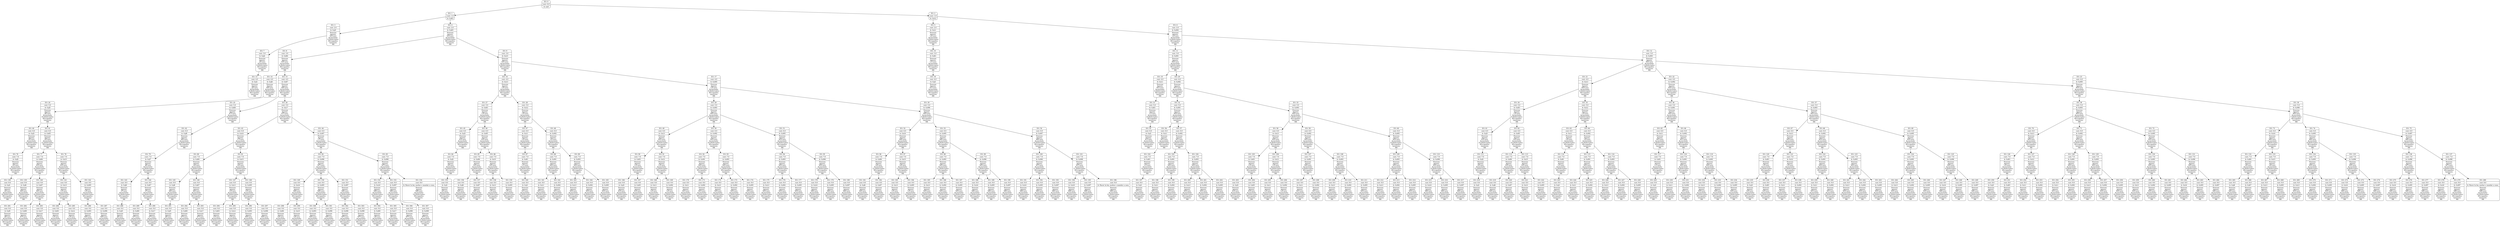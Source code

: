 digraph g {
node [shape = Mrecord];
nodo0[label="{EO: 0|cost: 0.0|A: null}"]
nodo1[label="{EO: 1|cost: 1.0|A: GoK3}"]
nodo3[label="{EO: 3|cost: 2.0|A: GoJ3|
Posicion\nAgente:\nK3
Costo\nAcumulado:\n4.0
Infectados:\n0
Escapados:\n1
	posicion:\nM8
}"]
nodo7[label="{EO: 7|cost: 3.0|A: GoJ2|
Posicion\nAgente:\nJ3
Costo\nAcumulado:\n6.0
Infectados:\n0
Escapados:\n1
	posicion:\nM8
}"]
nodo13[label="{EO: 13|cost: 4.0|A: GoJ1|
Posicion\nAgente:\nJ2
Costo\nAcumulado:\n8.0
Infectados:\n0
Escapados:\n1
	posicion:\nM8
}"]

nodo7 -> nodo13;

nodo3 -> nodo7;

nodo1 -> nodo3;
nodo4[label="{EO: 4|cost: 2.0|A: GoK5|
Posicion\nAgente:\nK3
Costo\nAcumulado:\n4.0
Infectados:\n0
Escapados:\n1
	posicion:\nM8
}"]
nodo8[label="{EO: 8|cost: 3.0|A: GoK6|
Posicion\nAgente:\nK5
Costo\nAcumulado:\n6.0
Infectados:\n0
Escapados:\n1
	posicion:\nM8
}"]
nodo14[label="{EO: 14|cost: 4.0|A: GoJ6|
Posicion\nAgente:\nK6
Costo\nAcumulado:\n8.0
Infectados:\n0
Escapados:\n1
	posicion:\nM8
}"]
nodo24[label="{EO: 24|cost: 5.0|A: GoJ5|
Posicion\nAgente:\nJ6
Costo\nAcumulado:\n10.0
Infectados:\n0
Escapados:\n1
	posicion:\nM8
}"]
nodo40[label="{EO: 40|cost: 6.0|A: GoJ3|
Posicion\nAgente:\nJ5
Costo\nAcumulado:\n12.0
Infectados:\n0
Escapados:\n1
	posicion:\nM8
}"]
nodo76[label="{EO: 76|cost: 7.0|A: GoJ2|
Posicion\nAgente:\nJ3
Costo\nAcumulado:\n14.0
Infectados:\n0
Escapados:\n1
	posicion:\nM8
}"]
nodo138[label="{EO: 138|cost: 8.0|A: GoJ1|
Posicion\nAgente:\nJ2
Costo\nAcumulado:\n16.0
Infectados:\n0
Escapados:\n1
	posicion:\nM8
}"]

nodo76 -> nodo138;

nodo40 -> nodo76;

nodo24 -> nodo40;
nodo41[label="{EO: 41|cost: 6.0|A: GoK5|
Posicion\nAgente:\nJ5
Costo\nAcumulado:\n12.0
Infectados:\n0
Escapados:\n1
	posicion:\nM8
}"]
nodo77[label="{EO: 77|cost: 7.0|A: GoK6|
Posicion\nAgente:\nK5
Costo\nAcumulado:\n14.0
Infectados:\n0
Escapados:\n1
	posicion:\nM8
}"]
nodo139[label="{EO: 139|cost: 8.0|A: GoJ6|
Posicion\nAgente:\nK6
Costo\nAcumulado:\n16.0
Infectados:\n0
Escapados:\n1
	posicion:\nM8
}"]
nodo281[label="{EO: 281|cost: 9.0|A: GoJ5|
Posicion\nAgente:\nJ6
Costo\nAcumulado:\n18.0
Infectados:\n0
Escapados:\n1
	posicion:\nM8
}"]

nodo139 -> nodo281;

nodo77 -> nodo139;
nodo140[label="{EO: 140|cost: 8.0|A: GoK7|
Posicion\nAgente:\nK6
Costo\nAcumulado:\n16.0
Infectados:\n0
Escapados:\n1
	posicion:\nM8
}"]
nodo282[label="{EO: 282|cost: 9.0|A: GoK8|
Posicion\nAgente:\nK7
Costo\nAcumulado:\n18.0
Infectados:\n0
Escapados:\n1
	posicion:\nM8
}"]

nodo140 -> nodo282;
nodo283[label="{EO: 283|cost: 9.0|A: GoL7|
Posicion\nAgente:\nK7
Costo\nAcumulado:\n18.0
Infectados:\n0
Escapados:\n1
	posicion:\nM8
}"]

nodo140 -> nodo283;

nodo77 -> nodo140;

nodo41 -> nodo77;
nodo78[label="{EO: 78|cost: 7.0|A: GoL5|
Posicion\nAgente:\nK5
Costo\nAcumulado:\n14.0
Infectados:\n0
Escapados:\n1
	posicion:\nM8
}"]
nodo141[label="{EO: 141|cost: 8.0|A: GoL3|
Posicion\nAgente:\nL5
Costo\nAcumulado:\n16.0
Infectados:\n0
Escapados:\n1
	posicion:\nM8
}"]
nodo284[label="{EO: 284|cost: 9.0|A: GoK3|
Posicion\nAgente:\nL3
Costo\nAcumulado:\n18.0
Infectados:\n0
Escapados:\n1
	posicion:\nM8
}"]

nodo141 -> nodo284;
nodo285[label="{EO: 285|cost: 9.0|A: GoL2|
Posicion\nAgente:\nL3
Costo\nAcumulado:\n18.0
Infectados:\n0
Escapados:\n1
	posicion:\nM8
}"]

nodo141 -> nodo285;

nodo78 -> nodo141;
nodo142[label="{EO: 142|cost: 8.0|A: GoM5|
Posicion\nAgente:\nL5
Costo\nAcumulado:\n16.0
Infectados:\n0
Escapados:\n1
	posicion:\nM8
}"]
nodo286[label="{EO: 286|cost: 9.0|A: GoM3|
Posicion\nAgente:\nM5
Costo\nAcumulado:\n17.0
Infectados:\n0
Escapados:\n1
	posicion:\nM8
}"]

nodo142 -> nodo286;
nodo287[label="{EO: 287|cost: 9.0|A: GoM6|
Posicion\nAgente:\nM5
Costo\nAcumulado:\n17.0
Infectados:\n0
Escapados:\n1
	posicion:\nM8
}"]

nodo142 -> nodo287;

nodo78 -> nodo142;

nodo41 -> nodo78;

nodo24 -> nodo41;

nodo14 -> nodo24;

nodo8 -> nodo14;
nodo15[label="{EO: 15|cost: 4.0|A: GoK7|
Posicion\nAgente:\nK6
Costo\nAcumulado:\n8.0
Infectados:\n0
Escapados:\n1
	posicion:\nM8
}"]
nodo25[label="{EO: 25|cost: 5.0|A: GoK8|
Posicion\nAgente:\nK7
Costo\nAcumulado:\n10.0
Infectados:\n0
Escapados:\n1
	posicion:\nM8
}"]
nodo42[label="{EO: 42|cost: 6.0|A: GoJ8|
Posicion\nAgente:\nK8
Costo\nAcumulado:\n12.0
Infectados:\n0
Escapados:\n1
	posicion:\nM8
}"]
nodo79[label="{EO: 79|cost: 7.0|A: GoJ7|
Posicion\nAgente:\nJ8
Costo\nAcumulado:\n14.0
Infectados:\n0
Escapados:\n1
	posicion:\nM8
}"]
nodo143[label="{EO: 143|cost: 8.0|A: GoJ6|
Posicion\nAgente:\nJ7
Costo\nAcumulado:\n16.0
Infectados:\n0
Escapados:\n1
	posicion:\nM8
}"]
nodo288[label="{EO: 288|cost: 9.0|A: GoJ5|
Posicion\nAgente:\nJ6
Costo\nAcumulado:\n18.0
Infectados:\n0
Escapados:\n1
	posicion:\nM8
}"]

nodo143 -> nodo288;

nodo79 -> nodo143;
nodo144[label="{EO: 144|cost: 8.0|A: GoK7|
Posicion\nAgente:\nJ7
Costo\nAcumulado:\n16.0
Infectados:\n0
Escapados:\n1
	posicion:\nM8
}"]
nodo289[label="{EO: 289|cost: 9.0|A: GoK8|
Posicion\nAgente:\nK7
Costo\nAcumulado:\n18.0
Infectados:\n0
Escapados:\n1
	posicion:\nM8
}"]

nodo144 -> nodo289;
nodo290[label="{EO: 290|cost: 9.0|A: GoL7|
Posicion\nAgente:\nK7
Costo\nAcumulado:\n18.0
Infectados:\n0
Escapados:\n1
	posicion:\nM8
}"]

nodo144 -> nodo290;

nodo79 -> nodo144;

nodo42 -> nodo79;

nodo25 -> nodo42;

nodo15 -> nodo25;
nodo26[label="{EO: 26|cost: 5.0|A: GoL7|
Posicion\nAgente:\nK7
Costo\nAcumulado:\n10.0
Infectados:\n0
Escapados:\n1
	posicion:\nM8
}"]
nodo43[label="{EO: 43|cost: 6.0|A: GoL6|
Posicion\nAgente:\nL7
Costo\nAcumulado:\n12.0
Infectados:\n0
Escapados:\n1
	posicion:\nM8
}"]
nodo80[label="{EO: 80|cost: 7.0|A: GoK6|
Posicion\nAgente:\nL6
Costo\nAcumulado:\n14.0
Infectados:\n0
Escapados:\n1
	posicion:\nM8
}"]
nodo145[label="{EO: 145|cost: 8.0|A: GoJ6|
Posicion\nAgente:\nK6
Costo\nAcumulado:\n16.0
Infectados:\n0
Escapados:\n1
	posicion:\nM8
}"]
nodo291[label="{EO: 291|cost: 9.0|A: GoJ5|
Posicion\nAgente:\nJ6
Costo\nAcumulado:\n18.0
Infectados:\n0
Escapados:\n1
	posicion:\nM8
}"]

nodo145 -> nodo291;

nodo80 -> nodo145;
nodo146[label="{EO: 146|cost: 8.0|A: GoK7|
Posicion\nAgente:\nK6
Costo\nAcumulado:\n16.0
Infectados:\n0
Escapados:\n1
	posicion:\nM8
}"]
nodo292[label="{EO: 292|cost: 9.0|A: GoK8|
Posicion\nAgente:\nK7
Costo\nAcumulado:\n18.0
Infectados:\n0
Escapados:\n1
	posicion:\nM8
}"]

nodo146 -> nodo292;
nodo293[label="{EO: 293|cost: 9.0|A: GoL7|
Posicion\nAgente:\nK7
Costo\nAcumulado:\n18.0
Infectados:\n0
Escapados:\n1
	posicion:\nM8
}"]

nodo146 -> nodo293;

nodo80 -> nodo146;

nodo43 -> nodo80;
nodo81[label="{EO: 81|cost: 7.0|A: GoL5|
Posicion\nAgente:\nL6
Costo\nAcumulado:\n14.0
Infectados:\n0
Escapados:\n1
	posicion:\nM8
}"]
nodo147[label="{EO: 147|cost: 8.0|A: GoL3|
Posicion\nAgente:\nL5
Costo\nAcumulado:\n16.0
Infectados:\n0
Escapados:\n1
	posicion:\nM8
}"]
nodo294[label="{EO: 294|cost: 9.0|A: GoK3|
Posicion\nAgente:\nL3
Costo\nAcumulado:\n18.0
Infectados:\n0
Escapados:\n1
	posicion:\nM8
}"]

nodo147 -> nodo294;
nodo295[label="{EO: 295|cost: 9.0|A: GoL2|
Posicion\nAgente:\nL3
Costo\nAcumulado:\n18.0
Infectados:\n0
Escapados:\n1
	posicion:\nM8
}"]

nodo147 -> nodo295;

nodo81 -> nodo147;
nodo148[label="{EO: 148|cost: 8.0|A: GoM5|
Posicion\nAgente:\nL5
Costo\nAcumulado:\n16.0
Infectados:\n0
Escapados:\n1
	posicion:\nM8
}"]
nodo296[label="{EO: 296|cost: 9.0|A: GoM3|
Posicion\nAgente:\nM5
Costo\nAcumulado:\n17.0
Infectados:\n0
Escapados:\n1
	posicion:\nM8
}"]

nodo148 -> nodo296;
nodo297[label="{EO: 297|cost: 9.0|A: GoM6|
Posicion\nAgente:\nM5
Costo\nAcumulado:\n17.0
Infectados:\n0
Escapados:\n1
	posicion:\nM8
}"]

nodo148 -> nodo297;

nodo81 -> nodo148;

nodo43 -> nodo81;

nodo26 -> nodo43;
nodo44[label="{EO: 44|cost: 6.0|A: GoM7|
Posicion\nAgente:\nL7
Costo\nAcumulado:\n12.0
Infectados:\n0
Escapados:\n1
	posicion:\nM8
}"]
nodo82[label="{EO: 82|cost: 7.0|A: GoM6|
Posicion\nAgente:\nM7
Costo\nAcumulado:\n13.0
Infectados:\n0
Escapados:\n1
	posicion:\nM8
}"]
nodo149[label="{EO: 149|cost: 8.0|A: GoL6|
Posicion\nAgente:\nM6
Costo\nAcumulado:\n14.0
Infectados:\n0
Escapados:\n1
	posicion:\nM8
}"]
nodo298[label="{EO: 298|cost: 9.0|A: GoK6|
Posicion\nAgente:\nL6
Costo\nAcumulado:\n16.0
Infectados:\n0
Escapados:\n1
	posicion:\nM8
}"]

nodo149 -> nodo298;
nodo299[label="{EO: 299|cost: 9.0|A: GoL5|
Posicion\nAgente:\nL6
Costo\nAcumulado:\n16.0
Infectados:\n0
Escapados:\n1
	posicion:\nM8
}"]

nodo149 -> nodo299;

nodo82 -> nodo149;
nodo150[label="{EO: 150|cost: 8.0|A: GoM5|
Posicion\nAgente:\nM6
Costo\nAcumulado:\n14.0
Infectados:\n0
Escapados:\n1
	posicion:\nM8
}"]
nodo300[label="{EO: 300|cost: 9.0|A: GoM3|
Posicion\nAgente:\nM5
Costo\nAcumulado:\n15.0
Infectados:\n0
Escapados:\n1
	posicion:\nM8
}"]

nodo150 -> nodo300;
nodo301[label="{EO: 301|cost: 9.0|A: GoM6|
Posicion\nAgente:\nM5
Costo\nAcumulado:\n15.0
Infectados:\n0
Escapados:\n1
	posicion:\nM8
}"]

nodo150 -> nodo301;

nodo82 -> nodo150;
nodo151[label="{EO: 151|cost: 8.0|A: GoM7|
Posicion\nAgente:\nM6
Costo\nAcumulado:\n14.0
Infectados:\n0
Escapados:\n1
	posicion:\nM8
}"]
nodo302[label="{EO: 302|cost: 9.0|A: GoM6|
Posicion\nAgente:\nM7
Costo\nAcumulado:\n15.0
Infectados:\n0
Escapados:\n1
	posicion:\nM8
}"]

nodo151 -> nodo302;
nodo303[label="{EO: 303|cost: 9.0|A: GoM8|
Posicion\nAgente:\nM7
Costo\nAcumulado:\n15.0
Infectados:\n0
Escapados:\n1
	posicion:\nM8
}"]

nodo151 -> nodo303;

nodo82 -> nodo151;

nodo44 -> nodo82;
nodo83[label="{EO: 83|cost: 7.0|A: GoM8|
Posicion\nAgente:\nM7
Costo\nAcumulado:\n13.0
Infectados:\n0
Escapados:\n1
	posicion:\nM8
}"]
nodo152[label="{EO: 152|cost: 8.0|A: GoL8|
Posicion\nAgente:\nM8
Costo\nAcumulado:\n14.0
Infectados:\n0
Escapados:\n1
	posicion:\nM8
}"]
nodo304[label="{EO: 304|cost: 9.0|A: GoK8|
Posicion\nAgente:\nL8
Costo\nAcumulado:\n16.0
Infectados:\n0
Escapados:\n1
	posicion:\nM8
}"]

nodo152 -> nodo304;
nodo305[label="{EO: 305|cost: 9.0|A: GoL7|
Posicion\nAgente:\nL8
Costo\nAcumulado:\n16.0
Infectados:\n0
Escapados:\n1
	posicion:\nM8
}"]

nodo152 -> nodo305;

nodo83 -> nodo152;
nodo153[label="{EO: 153|cost: 8.0|A: GoM7|
Posicion\nAgente:\nM8
Costo\nAcumulado:\n14.0
Infectados:\n0
Escapados:\n1
	posicion:\nM8
}"]
nodo306[label="{EO: 306|cost: 9.0|A: GoM6|
Posicion\nAgente:\nM7
Costo\nAcumulado:\n15.0
Infectados:\n0
Escapados:\n1
	posicion:\nM8
}"]

nodo153 -> nodo306;
nodo307[label="{EO: 307|cost: 9.0|A: GoM8|
Posicion\nAgente:\nM7
Costo\nAcumulado:\n15.0
Infectados:\n0
Escapados:\n1
	posicion:\nM8
}"]

nodo153 -> nodo307;

nodo83 -> nodo153;
nodo154[label="{EO: 154|cost: 8.0|A: Hacer la ley, multar y mandar a casa.|
Posicion\nAgente:\nM8
Costo\nAcumulado:\n14.0
Infectados:\n0
Escapados:\n1
	posicion:\nM8
}"]

nodo83 -> nodo154;

nodo44 -> nodo83;

nodo26 -> nodo44;

nodo15 -> nodo26;

nodo8 -> nodo15;

nodo4 -> nodo8;
nodo9[label="{EO: 9|cost: 3.0|A: GoL5|
Posicion\nAgente:\nK5
Costo\nAcumulado:\n6.0
Infectados:\n0
Escapados:\n1
	posicion:\nM8
}"]
nodo16[label="{EO: 16|cost: 4.0|A: GoL3|
Posicion\nAgente:\nL5
Costo\nAcumulado:\n8.0
Infectados:\n0
Escapados:\n1
	posicion:\nM8
}"]
nodo27[label="{EO: 27|cost: 5.0|A: GoK3|
Posicion\nAgente:\nL3
Costo\nAcumulado:\n10.0
Infectados:\n0
Escapados:\n1
	posicion:\nM8
}"]
nodo45[label="{EO: 45|cost: 6.0|A: GoJ3|
Posicion\nAgente:\nK3
Costo\nAcumulado:\n12.0
Infectados:\n0
Escapados:\n1
	posicion:\nM8
}"]
nodo84[label="{EO: 84|cost: 7.0|A: GoJ2|
Posicion\nAgente:\nJ3
Costo\nAcumulado:\n14.0
Infectados:\n0
Escapados:\n1
	posicion:\nM8
}"]
nodo155[label="{EO: 155|cost: 8.0|A: GoJ1|
Posicion\nAgente:\nJ2
Costo\nAcumulado:\n16.0
Infectados:\n0
Escapados:\n1
	posicion:\nM8
}"]

nodo84 -> nodo155;

nodo45 -> nodo84;

nodo27 -> nodo45;
nodo46[label="{EO: 46|cost: 6.0|A: GoK5|
Posicion\nAgente:\nK3
Costo\nAcumulado:\n12.0
Infectados:\n0
Escapados:\n1
	posicion:\nM8
}"]
nodo85[label="{EO: 85|cost: 7.0|A: GoK6|
Posicion\nAgente:\nK5
Costo\nAcumulado:\n14.0
Infectados:\n0
Escapados:\n1
	posicion:\nM8
}"]
nodo156[label="{EO: 156|cost: 8.0|A: GoJ6|
Posicion\nAgente:\nK6
Costo\nAcumulado:\n16.0
Infectados:\n0
Escapados:\n1
	posicion:\nM8
}"]

nodo85 -> nodo156;
nodo157[label="{EO: 157|cost: 8.0|A: GoK7|
Posicion\nAgente:\nK6
Costo\nAcumulado:\n16.0
Infectados:\n0
Escapados:\n1
	posicion:\nM8
}"]

nodo85 -> nodo157;

nodo46 -> nodo85;
nodo86[label="{EO: 86|cost: 7.0|A: GoL5|
Posicion\nAgente:\nK5
Costo\nAcumulado:\n14.0
Infectados:\n0
Escapados:\n1
	posicion:\nM8
}"]
nodo158[label="{EO: 158|cost: 8.0|A: GoL3|
Posicion\nAgente:\nL5
Costo\nAcumulado:\n16.0
Infectados:\n0
Escapados:\n1
	posicion:\nM8
}"]

nodo86 -> nodo158;
nodo159[label="{EO: 159|cost: 8.0|A: GoM5|
Posicion\nAgente:\nL5
Costo\nAcumulado:\n16.0
Infectados:\n0
Escapados:\n1
	posicion:\nM8
}"]

nodo86 -> nodo159;

nodo46 -> nodo86;

nodo27 -> nodo46;

nodo16 -> nodo27;
nodo28[label="{EO: 28|cost: 5.0|A: GoL2|
Posicion\nAgente:\nL3
Costo\nAcumulado:\n10.0
Infectados:\n0
Escapados:\n1
	posicion:\nM8
}"]
nodo47[label="{EO: 47|cost: 6.0|A: GoL1|
Posicion\nAgente:\nL2
Costo\nAcumulado:\n12.0
Infectados:\n0
Escapados:\n1
	posicion:\nM8
}"]
nodo87[label="{EO: 87|cost: 7.0|A: GoK1|
Posicion\nAgente:\nL1
Costo\nAcumulado:\n14.0
Infectados:\n0
Escapados:\n1
	posicion:\nM8
}"]
nodo160[label="{EO: 160|cost: 8.0|A: GoJ1|
Posicion\nAgente:\nK1
Costo\nAcumulado:\n16.0
Infectados:\n0
Escapados:\n1
	posicion:\nM8
}"]

nodo87 -> nodo160;

nodo47 -> nodo87;

nodo28 -> nodo47;
nodo48[label="{EO: 48|cost: 6.0|A: GoM2|
Posicion\nAgente:\nL2
Costo\nAcumulado:\n12.0
Infectados:\n0
Escapados:\n1
	posicion:\nM8
}"]
nodo88[label="{EO: 88|cost: 7.0|A: GoM1|
Posicion\nAgente:\nM2
Costo\nAcumulado:\n13.0
Infectados:\n0
Escapados:\n1
	posicion:\nM8
}"]
nodo161[label="{EO: 161|cost: 8.0|A: GoL1|
Posicion\nAgente:\nM1
Costo\nAcumulado:\n14.0
Infectados:\n0
Escapados:\n1
	posicion:\nM8
}"]

nodo88 -> nodo161;
nodo162[label="{EO: 162|cost: 8.0|A: GoM2|
Posicion\nAgente:\nM1
Costo\nAcumulado:\n14.0
Infectados:\n0
Escapados:\n1
	posicion:\nM8
}"]

nodo88 -> nodo162;

nodo48 -> nodo88;
nodo89[label="{EO: 89|cost: 7.0|A: GoM3|
Posicion\nAgente:\nM2
Costo\nAcumulado:\n13.0
Infectados:\n0
Escapados:\n1
	posicion:\nM8
}"]
nodo163[label="{EO: 163|cost: 8.0|A: GoL3|
Posicion\nAgente:\nM3
Costo\nAcumulado:\n14.0
Infectados:\n0
Escapados:\n1
	posicion:\nM8
}"]

nodo89 -> nodo163;
nodo164[label="{EO: 164|cost: 8.0|A: GoM2|
Posicion\nAgente:\nM3
Costo\nAcumulado:\n14.0
Infectados:\n0
Escapados:\n1
	posicion:\nM8
}"]

nodo89 -> nodo164;
nodo165[label="{EO: 165|cost: 8.0|A: GoM5|
Posicion\nAgente:\nM3
Costo\nAcumulado:\n14.0
Infectados:\n0
Escapados:\n1
	posicion:\nM8
}"]

nodo89 -> nodo165;

nodo48 -> nodo89;

nodo28 -> nodo48;

nodo16 -> nodo28;

nodo9 -> nodo16;
nodo17[label="{EO: 17|cost: 4.0|A: GoM5|
Posicion\nAgente:\nL5
Costo\nAcumulado:\n8.0
Infectados:\n0
Escapados:\n1
	posicion:\nM8
}"]
nodo29[label="{EO: 29|cost: 5.0|A: GoM3|
Posicion\nAgente:\nM5
Costo\nAcumulado:\n9.0
Infectados:\n0
Escapados:\n1
	posicion:\nM8
}"]
nodo49[label="{EO: 49|cost: 6.0|A: GoL3|
Posicion\nAgente:\nM3
Costo\nAcumulado:\n10.0
Infectados:\n0
Escapados:\n1
	posicion:\nM8
}"]
nodo90[label="{EO: 90|cost: 7.0|A: GoK3|
Posicion\nAgente:\nL3
Costo\nAcumulado:\n12.0
Infectados:\n0
Escapados:\n1
	posicion:\nM8
}"]
nodo166[label="{EO: 166|cost: 8.0|A: GoJ3|
Posicion\nAgente:\nK3
Costo\nAcumulado:\n14.0
Infectados:\n0
Escapados:\n1
	posicion:\nM8
}"]

nodo90 -> nodo166;
nodo167[label="{EO: 167|cost: 8.0|A: GoK5|
Posicion\nAgente:\nK3
Costo\nAcumulado:\n14.0
Infectados:\n0
Escapados:\n1
	posicion:\nM8
}"]

nodo90 -> nodo167;

nodo49 -> nodo90;
nodo91[label="{EO: 91|cost: 7.0|A: GoL2|
Posicion\nAgente:\nL3
Costo\nAcumulado:\n12.0
Infectados:\n0
Escapados:\n1
	posicion:\nM8
}"]
nodo168[label="{EO: 168|cost: 8.0|A: GoL1|
Posicion\nAgente:\nL2
Costo\nAcumulado:\n14.0
Infectados:\n0
Escapados:\n1
	posicion:\nM8
}"]

nodo91 -> nodo168;
nodo169[label="{EO: 169|cost: 8.0|A: GoM2|
Posicion\nAgente:\nL2
Costo\nAcumulado:\n14.0
Infectados:\n0
Escapados:\n1
	posicion:\nM8
}"]

nodo91 -> nodo169;

nodo49 -> nodo91;

nodo29 -> nodo49;
nodo50[label="{EO: 50|cost: 6.0|A: GoM2|
Posicion\nAgente:\nM3
Costo\nAcumulado:\n10.0
Infectados:\n0
Escapados:\n1
	posicion:\nM8
}"]
nodo92[label="{EO: 92|cost: 7.0|A: GoM1|
Posicion\nAgente:\nM2
Costo\nAcumulado:\n11.0
Infectados:\n0
Escapados:\n1
	posicion:\nM8
}"]
nodo170[label="{EO: 170|cost: 8.0|A: GoL1|
Posicion\nAgente:\nM1
Costo\nAcumulado:\n12.0
Infectados:\n0
Escapados:\n1
	posicion:\nM8
}"]

nodo92 -> nodo170;
nodo171[label="{EO: 171|cost: 8.0|A: GoM2|
Posicion\nAgente:\nM1
Costo\nAcumulado:\n12.0
Infectados:\n0
Escapados:\n1
	posicion:\nM8
}"]

nodo92 -> nodo171;

nodo50 -> nodo92;
nodo93[label="{EO: 93|cost: 7.0|A: GoM3|
Posicion\nAgente:\nM2
Costo\nAcumulado:\n11.0
Infectados:\n0
Escapados:\n1
	posicion:\nM8
}"]
nodo172[label="{EO: 172|cost: 8.0|A: GoL3|
Posicion\nAgente:\nM3
Costo\nAcumulado:\n12.0
Infectados:\n0
Escapados:\n1
	posicion:\nM8
}"]

nodo93 -> nodo172;
nodo173[label="{EO: 173|cost: 8.0|A: GoM2|
Posicion\nAgente:\nM3
Costo\nAcumulado:\n12.0
Infectados:\n0
Escapados:\n1
	posicion:\nM8
}"]

nodo93 -> nodo173;
nodo174[label="{EO: 174|cost: 8.0|A: GoM5|
Posicion\nAgente:\nM3
Costo\nAcumulado:\n12.0
Infectados:\n0
Escapados:\n1
	posicion:\nM8
}"]

nodo93 -> nodo174;

nodo50 -> nodo93;

nodo29 -> nodo50;
nodo51[label="{EO: 51|cost: 6.0|A: GoM5|
Posicion\nAgente:\nM3
Costo\nAcumulado:\n10.0
Infectados:\n0
Escapados:\n1
	posicion:\nM8
}"]
nodo94[label="{EO: 94|cost: 7.0|A: GoM3|
Posicion\nAgente:\nM5
Costo\nAcumulado:\n11.0
Infectados:\n0
Escapados:\n1
	posicion:\nM8
}"]
nodo175[label="{EO: 175|cost: 8.0|A: GoL3|
Posicion\nAgente:\nM3
Costo\nAcumulado:\n12.0
Infectados:\n0
Escapados:\n1
	posicion:\nM8
}"]

nodo94 -> nodo175;
nodo176[label="{EO: 176|cost: 8.0|A: GoM2|
Posicion\nAgente:\nM3
Costo\nAcumulado:\n12.0
Infectados:\n0
Escapados:\n1
	posicion:\nM8
}"]

nodo94 -> nodo176;
nodo177[label="{EO: 177|cost: 8.0|A: GoM5|
Posicion\nAgente:\nM3
Costo\nAcumulado:\n12.0
Infectados:\n0
Escapados:\n1
	posicion:\nM8
}"]

nodo94 -> nodo177;

nodo51 -> nodo94;
nodo95[label="{EO: 95|cost: 7.0|A: GoM6|
Posicion\nAgente:\nM5
Costo\nAcumulado:\n11.0
Infectados:\n0
Escapados:\n1
	posicion:\nM8
}"]
nodo178[label="{EO: 178|cost: 8.0|A: GoL6|
Posicion\nAgente:\nM6
Costo\nAcumulado:\n12.0
Infectados:\n0
Escapados:\n1
	posicion:\nM8
}"]

nodo95 -> nodo178;
nodo179[label="{EO: 179|cost: 8.0|A: GoM5|
Posicion\nAgente:\nM6
Costo\nAcumulado:\n12.0
Infectados:\n0
Escapados:\n1
	posicion:\nM8
}"]

nodo95 -> nodo179;
nodo180[label="{EO: 180|cost: 8.0|A: GoM7|
Posicion\nAgente:\nM6
Costo\nAcumulado:\n12.0
Infectados:\n0
Escapados:\n1
	posicion:\nM8
}"]

nodo95 -> nodo180;

nodo51 -> nodo95;

nodo29 -> nodo51;

nodo17 -> nodo29;
nodo30[label="{EO: 30|cost: 5.0|A: GoM6|
Posicion\nAgente:\nM5
Costo\nAcumulado:\n9.0
Infectados:\n0
Escapados:\n1
	posicion:\nM8
}"]
nodo52[label="{EO: 52|cost: 6.0|A: GoL6|
Posicion\nAgente:\nM6
Costo\nAcumulado:\n10.0
Infectados:\n0
Escapados:\n1
	posicion:\nM8
}"]
nodo96[label="{EO: 96|cost: 7.0|A: GoK6|
Posicion\nAgente:\nL6
Costo\nAcumulado:\n12.0
Infectados:\n0
Escapados:\n1
	posicion:\nM8
}"]
nodo181[label="{EO: 181|cost: 8.0|A: GoJ6|
Posicion\nAgente:\nK6
Costo\nAcumulado:\n14.0
Infectados:\n0
Escapados:\n1
	posicion:\nM8
}"]

nodo96 -> nodo181;
nodo182[label="{EO: 182|cost: 8.0|A: GoK7|
Posicion\nAgente:\nK6
Costo\nAcumulado:\n14.0
Infectados:\n0
Escapados:\n1
	posicion:\nM8
}"]

nodo96 -> nodo182;

nodo52 -> nodo96;
nodo97[label="{EO: 97|cost: 7.0|A: GoL5|
Posicion\nAgente:\nL6
Costo\nAcumulado:\n12.0
Infectados:\n0
Escapados:\n1
	posicion:\nM8
}"]
nodo183[label="{EO: 183|cost: 8.0|A: GoL3|
Posicion\nAgente:\nL5
Costo\nAcumulado:\n14.0
Infectados:\n0
Escapados:\n1
	posicion:\nM8
}"]

nodo97 -> nodo183;
nodo184[label="{EO: 184|cost: 8.0|A: GoM5|
Posicion\nAgente:\nL5
Costo\nAcumulado:\n14.0
Infectados:\n0
Escapados:\n1
	posicion:\nM8
}"]

nodo97 -> nodo184;

nodo52 -> nodo97;

nodo30 -> nodo52;
nodo53[label="{EO: 53|cost: 6.0|A: GoM5|
Posicion\nAgente:\nM6
Costo\nAcumulado:\n10.0
Infectados:\n0
Escapados:\n1
	posicion:\nM8
}"]
nodo98[label="{EO: 98|cost: 7.0|A: GoM3|
Posicion\nAgente:\nM5
Costo\nAcumulado:\n11.0
Infectados:\n0
Escapados:\n1
	posicion:\nM8
}"]
nodo185[label="{EO: 185|cost: 8.0|A: GoL3|
Posicion\nAgente:\nM3
Costo\nAcumulado:\n12.0
Infectados:\n0
Escapados:\n1
	posicion:\nM8
}"]

nodo98 -> nodo185;
nodo186[label="{EO: 186|cost: 8.0|A: GoM2|
Posicion\nAgente:\nM3
Costo\nAcumulado:\n12.0
Infectados:\n0
Escapados:\n1
	posicion:\nM8
}"]

nodo98 -> nodo186;
nodo187[label="{EO: 187|cost: 8.0|A: GoM5|
Posicion\nAgente:\nM3
Costo\nAcumulado:\n12.0
Infectados:\n0
Escapados:\n1
	posicion:\nM8
}"]

nodo98 -> nodo187;

nodo53 -> nodo98;
nodo99[label="{EO: 99|cost: 7.0|A: GoM6|
Posicion\nAgente:\nM5
Costo\nAcumulado:\n11.0
Infectados:\n0
Escapados:\n1
	posicion:\nM8
}"]
nodo188[label="{EO: 188|cost: 8.0|A: GoL6|
Posicion\nAgente:\nM6
Costo\nAcumulado:\n12.0
Infectados:\n0
Escapados:\n1
	posicion:\nM8
}"]

nodo99 -> nodo188;
nodo189[label="{EO: 189|cost: 8.0|A: GoM5|
Posicion\nAgente:\nM6
Costo\nAcumulado:\n12.0
Infectados:\n0
Escapados:\n1
	posicion:\nM8
}"]

nodo99 -> nodo189;
nodo190[label="{EO: 190|cost: 8.0|A: GoM7|
Posicion\nAgente:\nM6
Costo\nAcumulado:\n12.0
Infectados:\n0
Escapados:\n1
	posicion:\nM8
}"]

nodo99 -> nodo190;

nodo53 -> nodo99;

nodo30 -> nodo53;
nodo54[label="{EO: 54|cost: 6.0|A: GoM7|
Posicion\nAgente:\nM6
Costo\nAcumulado:\n10.0
Infectados:\n0
Escapados:\n1
	posicion:\nM8
}"]
nodo100[label="{EO: 100|cost: 7.0|A: GoM6|
Posicion\nAgente:\nM7
Costo\nAcumulado:\n11.0
Infectados:\n0
Escapados:\n1
	posicion:\nM8
}"]
nodo191[label="{EO: 191|cost: 8.0|A: GoL6|
Posicion\nAgente:\nM6
Costo\nAcumulado:\n12.0
Infectados:\n0
Escapados:\n1
	posicion:\nM8
}"]

nodo100 -> nodo191;
nodo192[label="{EO: 192|cost: 8.0|A: GoM5|
Posicion\nAgente:\nM6
Costo\nAcumulado:\n12.0
Infectados:\n0
Escapados:\n1
	posicion:\nM8
}"]

nodo100 -> nodo192;
nodo193[label="{EO: 193|cost: 8.0|A: GoM7|
Posicion\nAgente:\nM6
Costo\nAcumulado:\n12.0
Infectados:\n0
Escapados:\n1
	posicion:\nM8
}"]

nodo100 -> nodo193;

nodo54 -> nodo100;
nodo101[label="{EO: 101|cost: 7.0|A: GoM8|
Posicion\nAgente:\nM7
Costo\nAcumulado:\n11.0
Infectados:\n0
Escapados:\n1
	posicion:\nM8
}"]
nodo194[label="{EO: 194|cost: 8.0|A: GoL8|
Posicion\nAgente:\nM8
Costo\nAcumulado:\n12.0
Infectados:\n0
Escapados:\n1
	posicion:\nM8
}"]

nodo101 -> nodo194;
nodo195[label="{EO: 195|cost: 8.0|A: GoM7|
Posicion\nAgente:\nM8
Costo\nAcumulado:\n12.0
Infectados:\n0
Escapados:\n1
	posicion:\nM8
}"]

nodo101 -> nodo195;
nodo196[label="{EO: 196|cost: 8.0|A: Hacer la ley, multar y mandar a casa.|
Posicion\nAgente:\nM8
Costo\nAcumulado:\n12.0
Infectados:\n0
Escapados:\n1
	posicion:\nM8
}"]

nodo101 -> nodo196;

nodo54 -> nodo101;

nodo30 -> nodo54;

nodo17 -> nodo30;

nodo9 -> nodo17;

nodo4 -> nodo9;

nodo1 -> nodo4;

nodo0 -> nodo1;
nodo2[label="{EO: 2|cost: 1.0|A: GoL2}"]
nodo5[label="{EO: 5|cost: 2.0|A: GoL1|
Posicion\nAgente:\nL2
Costo\nAcumulado:\n4.0
Infectados:\n0
Escapados:\n1
	posicion:\nM8
}"]
nodo10[label="{EO: 10|cost: 3.0|A: GoK1|
Posicion\nAgente:\nL1
Costo\nAcumulado:\n6.0
Infectados:\n0
Escapados:\n1
	posicion:\nM8
}"]
nodo18[label="{EO: 18|cost: 4.0|A: GoJ1|
Posicion\nAgente:\nK1
Costo\nAcumulado:\n8.0
Infectados:\n0
Escapados:\n1
	posicion:\nM8
}"]

nodo10 -> nodo18;

nodo5 -> nodo10;

nodo2 -> nodo5;
nodo6[label="{EO: 6|cost: 2.0|A: GoM2|
Posicion\nAgente:\nL2
Costo\nAcumulado:\n4.0
Infectados:\n0
Escapados:\n1
	posicion:\nM8
}"]
nodo11[label="{EO: 11|cost: 3.0|A: GoM1|
Posicion\nAgente:\nM2
Costo\nAcumulado:\n5.0
Infectados:\n0
Escapados:\n1
	posicion:\nM8
}"]
nodo19[label="{EO: 19|cost: 4.0|A: GoL1|
Posicion\nAgente:\nM1
Costo\nAcumulado:\n6.0
Infectados:\n0
Escapados:\n1
	posicion:\nM8
}"]
nodo31[label="{EO: 31|cost: 5.0|A: GoK1|
Posicion\nAgente:\nL1
Costo\nAcumulado:\n8.0
Infectados:\n0
Escapados:\n1
	posicion:\nM8
}"]
nodo55[label="{EO: 55|cost: 6.0|A: GoJ1|
Posicion\nAgente:\nK1
Costo\nAcumulado:\n10.0
Infectados:\n0
Escapados:\n1
	posicion:\nM8
}"]

nodo31 -> nodo55;

nodo19 -> nodo31;

nodo11 -> nodo19;
nodo20[label="{EO: 20|cost: 4.0|A: GoM2|
Posicion\nAgente:\nM1
Costo\nAcumulado:\n6.0
Infectados:\n0
Escapados:\n1
	posicion:\nM8
}"]
nodo32[label="{EO: 32|cost: 5.0|A: GoM1|
Posicion\nAgente:\nM2
Costo\nAcumulado:\n7.0
Infectados:\n0
Escapados:\n1
	posicion:\nM8
}"]
nodo56[label="{EO: 56|cost: 6.0|A: GoL1|
Posicion\nAgente:\nM1
Costo\nAcumulado:\n8.0
Infectados:\n0
Escapados:\n1
	posicion:\nM8
}"]
nodo102[label="{EO: 102|cost: 7.0|A: GoK1|
Posicion\nAgente:\nL1
Costo\nAcumulado:\n10.0
Infectados:\n0
Escapados:\n1
	posicion:\nM8
}"]
nodo197[label="{EO: 197|cost: 8.0|A: GoJ1|
Posicion\nAgente:\nK1
Costo\nAcumulado:\n12.0
Infectados:\n0
Escapados:\n1
	posicion:\nM8
}"]

nodo102 -> nodo197;

nodo56 -> nodo102;

nodo32 -> nodo56;
nodo57[label="{EO: 57|cost: 6.0|A: GoM2|
Posicion\nAgente:\nM1
Costo\nAcumulado:\n8.0
Infectados:\n0
Escapados:\n1
	posicion:\nM8
}"]
nodo103[label="{EO: 103|cost: 7.0|A: GoM1|
Posicion\nAgente:\nM2
Costo\nAcumulado:\n9.0
Infectados:\n0
Escapados:\n1
	posicion:\nM8
}"]
nodo198[label="{EO: 198|cost: 8.0|A: GoL1|
Posicion\nAgente:\nM1
Costo\nAcumulado:\n10.0
Infectados:\n0
Escapados:\n1
	posicion:\nM8
}"]

nodo103 -> nodo198;
nodo199[label="{EO: 199|cost: 8.0|A: GoM2|
Posicion\nAgente:\nM1
Costo\nAcumulado:\n10.0
Infectados:\n0
Escapados:\n1
	posicion:\nM8
}"]

nodo103 -> nodo199;

nodo57 -> nodo103;
nodo104[label="{EO: 104|cost: 7.0|A: GoM3|
Posicion\nAgente:\nM2
Costo\nAcumulado:\n9.0
Infectados:\n0
Escapados:\n1
	posicion:\nM8
}"]
nodo200[label="{EO: 200|cost: 8.0|A: GoL3|
Posicion\nAgente:\nM3
Costo\nAcumulado:\n10.0
Infectados:\n0
Escapados:\n1
	posicion:\nM8
}"]

nodo104 -> nodo200;
nodo201[label="{EO: 201|cost: 8.0|A: GoM2|
Posicion\nAgente:\nM3
Costo\nAcumulado:\n10.0
Infectados:\n0
Escapados:\n1
	posicion:\nM8
}"]

nodo104 -> nodo201;
nodo202[label="{EO: 202|cost: 8.0|A: GoM5|
Posicion\nAgente:\nM3
Costo\nAcumulado:\n10.0
Infectados:\n0
Escapados:\n1
	posicion:\nM8
}"]

nodo104 -> nodo202;

nodo57 -> nodo104;

nodo32 -> nodo57;

nodo20 -> nodo32;
nodo33[label="{EO: 33|cost: 5.0|A: GoM3|
Posicion\nAgente:\nM2
Costo\nAcumulado:\n7.0
Infectados:\n0
Escapados:\n1
	posicion:\nM8
}"]
nodo58[label="{EO: 58|cost: 6.0|A: GoL3|
Posicion\nAgente:\nM3
Costo\nAcumulado:\n8.0
Infectados:\n0
Escapados:\n1
	posicion:\nM8
}"]
nodo105[label="{EO: 105|cost: 7.0|A: GoK3|
Posicion\nAgente:\nL3
Costo\nAcumulado:\n10.0
Infectados:\n0
Escapados:\n1
	posicion:\nM8
}"]
nodo203[label="{EO: 203|cost: 8.0|A: GoJ3|
Posicion\nAgente:\nK3
Costo\nAcumulado:\n12.0
Infectados:\n0
Escapados:\n1
	posicion:\nM8
}"]

nodo105 -> nodo203;
nodo204[label="{EO: 204|cost: 8.0|A: GoK5|
Posicion\nAgente:\nK3
Costo\nAcumulado:\n12.0
Infectados:\n0
Escapados:\n1
	posicion:\nM8
}"]

nodo105 -> nodo204;

nodo58 -> nodo105;
nodo106[label="{EO: 106|cost: 7.0|A: GoL2|
Posicion\nAgente:\nL3
Costo\nAcumulado:\n10.0
Infectados:\n0
Escapados:\n1
	posicion:\nM8
}"]
nodo205[label="{EO: 205|cost: 8.0|A: GoL1|
Posicion\nAgente:\nL2
Costo\nAcumulado:\n12.0
Infectados:\n0
Escapados:\n1
	posicion:\nM8
}"]

nodo106 -> nodo205;
nodo206[label="{EO: 206|cost: 8.0|A: GoM2|
Posicion\nAgente:\nL2
Costo\nAcumulado:\n12.0
Infectados:\n0
Escapados:\n1
	posicion:\nM8
}"]

nodo106 -> nodo206;

nodo58 -> nodo106;

nodo33 -> nodo58;
nodo59[label="{EO: 59|cost: 6.0|A: GoM2|
Posicion\nAgente:\nM3
Costo\nAcumulado:\n8.0
Infectados:\n0
Escapados:\n1
	posicion:\nM8
}"]
nodo107[label="{EO: 107|cost: 7.0|A: GoM1|
Posicion\nAgente:\nM2
Costo\nAcumulado:\n9.0
Infectados:\n0
Escapados:\n1
	posicion:\nM8
}"]
nodo207[label="{EO: 207|cost: 8.0|A: GoL1|
Posicion\nAgente:\nM1
Costo\nAcumulado:\n10.0
Infectados:\n0
Escapados:\n1
	posicion:\nM8
}"]

nodo107 -> nodo207;
nodo208[label="{EO: 208|cost: 8.0|A: GoM2|
Posicion\nAgente:\nM1
Costo\nAcumulado:\n10.0
Infectados:\n0
Escapados:\n1
	posicion:\nM8
}"]

nodo107 -> nodo208;

nodo59 -> nodo107;
nodo108[label="{EO: 108|cost: 7.0|A: GoM3|
Posicion\nAgente:\nM2
Costo\nAcumulado:\n9.0
Infectados:\n0
Escapados:\n1
	posicion:\nM8
}"]
nodo209[label="{EO: 209|cost: 8.0|A: GoL3|
Posicion\nAgente:\nM3
Costo\nAcumulado:\n10.0
Infectados:\n0
Escapados:\n1
	posicion:\nM8
}"]

nodo108 -> nodo209;
nodo210[label="{EO: 210|cost: 8.0|A: GoM2|
Posicion\nAgente:\nM3
Costo\nAcumulado:\n10.0
Infectados:\n0
Escapados:\n1
	posicion:\nM8
}"]

nodo108 -> nodo210;
nodo211[label="{EO: 211|cost: 8.0|A: GoM5|
Posicion\nAgente:\nM3
Costo\nAcumulado:\n10.0
Infectados:\n0
Escapados:\n1
	posicion:\nM8
}"]

nodo108 -> nodo211;

nodo59 -> nodo108;

nodo33 -> nodo59;
nodo60[label="{EO: 60|cost: 6.0|A: GoM5|
Posicion\nAgente:\nM3
Costo\nAcumulado:\n8.0
Infectados:\n0
Escapados:\n1
	posicion:\nM8
}"]
nodo109[label="{EO: 109|cost: 7.0|A: GoM3|
Posicion\nAgente:\nM5
Costo\nAcumulado:\n9.0
Infectados:\n0
Escapados:\n1
	posicion:\nM8
}"]
nodo212[label="{EO: 212|cost: 8.0|A: GoL3|
Posicion\nAgente:\nM3
Costo\nAcumulado:\n10.0
Infectados:\n0
Escapados:\n1
	posicion:\nM8
}"]

nodo109 -> nodo212;
nodo213[label="{EO: 213|cost: 8.0|A: GoM2|
Posicion\nAgente:\nM3
Costo\nAcumulado:\n10.0
Infectados:\n0
Escapados:\n1
	posicion:\nM8
}"]

nodo109 -> nodo213;
nodo214[label="{EO: 214|cost: 8.0|A: GoM5|
Posicion\nAgente:\nM3
Costo\nAcumulado:\n10.0
Infectados:\n0
Escapados:\n1
	posicion:\nM8
}"]

nodo109 -> nodo214;

nodo60 -> nodo109;
nodo110[label="{EO: 110|cost: 7.0|A: GoM6|
Posicion\nAgente:\nM5
Costo\nAcumulado:\n9.0
Infectados:\n0
Escapados:\n1
	posicion:\nM8
}"]
nodo215[label="{EO: 215|cost: 8.0|A: GoL6|
Posicion\nAgente:\nM6
Costo\nAcumulado:\n10.0
Infectados:\n0
Escapados:\n1
	posicion:\nM8
}"]

nodo110 -> nodo215;
nodo216[label="{EO: 216|cost: 8.0|A: GoM5|
Posicion\nAgente:\nM6
Costo\nAcumulado:\n10.0
Infectados:\n0
Escapados:\n1
	posicion:\nM8
}"]

nodo110 -> nodo216;
nodo217[label="{EO: 217|cost: 8.0|A: GoM7|
Posicion\nAgente:\nM6
Costo\nAcumulado:\n10.0
Infectados:\n0
Escapados:\n1
	posicion:\nM8
}"]

nodo110 -> nodo217;

nodo60 -> nodo110;

nodo33 -> nodo60;

nodo20 -> nodo33;

nodo11 -> nodo20;

nodo6 -> nodo11;
nodo12[label="{EO: 12|cost: 3.0|A: GoM3|
Posicion\nAgente:\nM2
Costo\nAcumulado:\n5.0
Infectados:\n0
Escapados:\n1
	posicion:\nM8
}"]
nodo21[label="{EO: 21|cost: 4.0|A: GoL3|
Posicion\nAgente:\nM3
Costo\nAcumulado:\n6.0
Infectados:\n0
Escapados:\n1
	posicion:\nM8
}"]
nodo34[label="{EO: 34|cost: 5.0|A: GoK3|
Posicion\nAgente:\nL3
Costo\nAcumulado:\n8.0
Infectados:\n0
Escapados:\n1
	posicion:\nM8
}"]
nodo61[label="{EO: 61|cost: 6.0|A: GoJ3|
Posicion\nAgente:\nK3
Costo\nAcumulado:\n10.0
Infectados:\n0
Escapados:\n1
	posicion:\nM8
}"]
nodo111[label="{EO: 111|cost: 7.0|A: GoJ2|
Posicion\nAgente:\nJ3
Costo\nAcumulado:\n12.0
Infectados:\n0
Escapados:\n1
	posicion:\nM8
}"]
nodo218[label="{EO: 218|cost: 8.0|A: GoJ1|
Posicion\nAgente:\nJ2
Costo\nAcumulado:\n14.0
Infectados:\n0
Escapados:\n1
	posicion:\nM8
}"]

nodo111 -> nodo218;

nodo61 -> nodo111;

nodo34 -> nodo61;
nodo62[label="{EO: 62|cost: 6.0|A: GoK5|
Posicion\nAgente:\nK3
Costo\nAcumulado:\n10.0
Infectados:\n0
Escapados:\n1
	posicion:\nM8
}"]
nodo112[label="{EO: 112|cost: 7.0|A: GoK6|
Posicion\nAgente:\nK5
Costo\nAcumulado:\n12.0
Infectados:\n0
Escapados:\n1
	posicion:\nM8
}"]
nodo219[label="{EO: 219|cost: 8.0|A: GoJ6|
Posicion\nAgente:\nK6
Costo\nAcumulado:\n14.0
Infectados:\n0
Escapados:\n1
	posicion:\nM8
}"]

nodo112 -> nodo219;
nodo220[label="{EO: 220|cost: 8.0|A: GoK7|
Posicion\nAgente:\nK6
Costo\nAcumulado:\n14.0
Infectados:\n0
Escapados:\n1
	posicion:\nM8
}"]

nodo112 -> nodo220;

nodo62 -> nodo112;
nodo113[label="{EO: 113|cost: 7.0|A: GoL5|
Posicion\nAgente:\nK5
Costo\nAcumulado:\n12.0
Infectados:\n0
Escapados:\n1
	posicion:\nM8
}"]
nodo221[label="{EO: 221|cost: 8.0|A: GoL3|
Posicion\nAgente:\nL5
Costo\nAcumulado:\n14.0
Infectados:\n0
Escapados:\n1
	posicion:\nM8
}"]

nodo113 -> nodo221;
nodo222[label="{EO: 222|cost: 8.0|A: GoM5|
Posicion\nAgente:\nL5
Costo\nAcumulado:\n14.0
Infectados:\n0
Escapados:\n1
	posicion:\nM8
}"]

nodo113 -> nodo222;

nodo62 -> nodo113;

nodo34 -> nodo62;

nodo21 -> nodo34;
nodo35[label="{EO: 35|cost: 5.0|A: GoL2|
Posicion\nAgente:\nL3
Costo\nAcumulado:\n8.0
Infectados:\n0
Escapados:\n1
	posicion:\nM8
}"]
nodo63[label="{EO: 63|cost: 6.0|A: GoL1|
Posicion\nAgente:\nL2
Costo\nAcumulado:\n10.0
Infectados:\n0
Escapados:\n1
	posicion:\nM8
}"]
nodo114[label="{EO: 114|cost: 7.0|A: GoK1|
Posicion\nAgente:\nL1
Costo\nAcumulado:\n12.0
Infectados:\n0
Escapados:\n1
	posicion:\nM8
}"]
nodo223[label="{EO: 223|cost: 8.0|A: GoJ1|
Posicion\nAgente:\nK1
Costo\nAcumulado:\n14.0
Infectados:\n0
Escapados:\n1
	posicion:\nM8
}"]

nodo114 -> nodo223;

nodo63 -> nodo114;

nodo35 -> nodo63;
nodo64[label="{EO: 64|cost: 6.0|A: GoM2|
Posicion\nAgente:\nL2
Costo\nAcumulado:\n10.0
Infectados:\n0
Escapados:\n1
	posicion:\nM8
}"]
nodo115[label="{EO: 115|cost: 7.0|A: GoM1|
Posicion\nAgente:\nM2
Costo\nAcumulado:\n11.0
Infectados:\n0
Escapados:\n1
	posicion:\nM8
}"]
nodo224[label="{EO: 224|cost: 8.0|A: GoL1|
Posicion\nAgente:\nM1
Costo\nAcumulado:\n12.0
Infectados:\n0
Escapados:\n1
	posicion:\nM8
}"]

nodo115 -> nodo224;
nodo225[label="{EO: 225|cost: 8.0|A: GoM2|
Posicion\nAgente:\nM1
Costo\nAcumulado:\n12.0
Infectados:\n0
Escapados:\n1
	posicion:\nM8
}"]

nodo115 -> nodo225;

nodo64 -> nodo115;
nodo116[label="{EO: 116|cost: 7.0|A: GoM3|
Posicion\nAgente:\nM2
Costo\nAcumulado:\n11.0
Infectados:\n0
Escapados:\n1
	posicion:\nM8
}"]
nodo226[label="{EO: 226|cost: 8.0|A: GoL3|
Posicion\nAgente:\nM3
Costo\nAcumulado:\n12.0
Infectados:\n0
Escapados:\n1
	posicion:\nM8
}"]

nodo116 -> nodo226;
nodo227[label="{EO: 227|cost: 8.0|A: GoM2|
Posicion\nAgente:\nM3
Costo\nAcumulado:\n12.0
Infectados:\n0
Escapados:\n1
	posicion:\nM8
}"]

nodo116 -> nodo227;
nodo228[label="{EO: 228|cost: 8.0|A: GoM5|
Posicion\nAgente:\nM3
Costo\nAcumulado:\n12.0
Infectados:\n0
Escapados:\n1
	posicion:\nM8
}"]

nodo116 -> nodo228;

nodo64 -> nodo116;

nodo35 -> nodo64;

nodo21 -> nodo35;

nodo12 -> nodo21;
nodo22[label="{EO: 22|cost: 4.0|A: GoM2|
Posicion\nAgente:\nM3
Costo\nAcumulado:\n6.0
Infectados:\n0
Escapados:\n1
	posicion:\nM8
}"]
nodo36[label="{EO: 36|cost: 5.0|A: GoM1|
Posicion\nAgente:\nM2
Costo\nAcumulado:\n7.0
Infectados:\n0
Escapados:\n1
	posicion:\nM8
}"]
nodo65[label="{EO: 65|cost: 6.0|A: GoL1|
Posicion\nAgente:\nM1
Costo\nAcumulado:\n8.0
Infectados:\n0
Escapados:\n1
	posicion:\nM8
}"]
nodo117[label="{EO: 117|cost: 7.0|A: GoK1|
Posicion\nAgente:\nL1
Costo\nAcumulado:\n10.0
Infectados:\n0
Escapados:\n1
	posicion:\nM8
}"]
nodo229[label="{EO: 229|cost: 8.0|A: GoJ1|
Posicion\nAgente:\nK1
Costo\nAcumulado:\n12.0
Infectados:\n0
Escapados:\n1
	posicion:\nM8
}"]

nodo117 -> nodo229;

nodo65 -> nodo117;

nodo36 -> nodo65;
nodo66[label="{EO: 66|cost: 6.0|A: GoM2|
Posicion\nAgente:\nM1
Costo\nAcumulado:\n8.0
Infectados:\n0
Escapados:\n1
	posicion:\nM8
}"]
nodo118[label="{EO: 118|cost: 7.0|A: GoM1|
Posicion\nAgente:\nM2
Costo\nAcumulado:\n9.0
Infectados:\n0
Escapados:\n1
	posicion:\nM8
}"]
nodo230[label="{EO: 230|cost: 8.0|A: GoL1|
Posicion\nAgente:\nM1
Costo\nAcumulado:\n10.0
Infectados:\n0
Escapados:\n1
	posicion:\nM8
}"]

nodo118 -> nodo230;
nodo231[label="{EO: 231|cost: 8.0|A: GoM2|
Posicion\nAgente:\nM1
Costo\nAcumulado:\n10.0
Infectados:\n0
Escapados:\n1
	posicion:\nM8
}"]

nodo118 -> nodo231;

nodo66 -> nodo118;
nodo119[label="{EO: 119|cost: 7.0|A: GoM3|
Posicion\nAgente:\nM2
Costo\nAcumulado:\n9.0
Infectados:\n0
Escapados:\n1
	posicion:\nM8
}"]
nodo232[label="{EO: 232|cost: 8.0|A: GoL3|
Posicion\nAgente:\nM3
Costo\nAcumulado:\n10.0
Infectados:\n0
Escapados:\n1
	posicion:\nM8
}"]

nodo119 -> nodo232;
nodo233[label="{EO: 233|cost: 8.0|A: GoM2|
Posicion\nAgente:\nM3
Costo\nAcumulado:\n10.0
Infectados:\n0
Escapados:\n1
	posicion:\nM8
}"]

nodo119 -> nodo233;
nodo234[label="{EO: 234|cost: 8.0|A: GoM5|
Posicion\nAgente:\nM3
Costo\nAcumulado:\n10.0
Infectados:\n0
Escapados:\n1
	posicion:\nM8
}"]

nodo119 -> nodo234;

nodo66 -> nodo119;

nodo36 -> nodo66;

nodo22 -> nodo36;
nodo37[label="{EO: 37|cost: 5.0|A: GoM3|
Posicion\nAgente:\nM2
Costo\nAcumulado:\n7.0
Infectados:\n0
Escapados:\n1
	posicion:\nM8
}"]
nodo67[label="{EO: 67|cost: 6.0|A: GoL3|
Posicion\nAgente:\nM3
Costo\nAcumulado:\n8.0
Infectados:\n0
Escapados:\n1
	posicion:\nM8
}"]
nodo120[label="{EO: 120|cost: 7.0|A: GoK3|
Posicion\nAgente:\nL3
Costo\nAcumulado:\n10.0
Infectados:\n0
Escapados:\n1
	posicion:\nM8
}"]
nodo235[label="{EO: 235|cost: 8.0|A: GoJ3|
Posicion\nAgente:\nK3
Costo\nAcumulado:\n12.0
Infectados:\n0
Escapados:\n1
	posicion:\nM8
}"]

nodo120 -> nodo235;
nodo236[label="{EO: 236|cost: 8.0|A: GoK5|
Posicion\nAgente:\nK3
Costo\nAcumulado:\n12.0
Infectados:\n0
Escapados:\n1
	posicion:\nM8
}"]

nodo120 -> nodo236;

nodo67 -> nodo120;
nodo121[label="{EO: 121|cost: 7.0|A: GoL2|
Posicion\nAgente:\nL3
Costo\nAcumulado:\n10.0
Infectados:\n0
Escapados:\n1
	posicion:\nM8
}"]
nodo237[label="{EO: 237|cost: 8.0|A: GoL1|
Posicion\nAgente:\nL2
Costo\nAcumulado:\n12.0
Infectados:\n0
Escapados:\n1
	posicion:\nM8
}"]

nodo121 -> nodo237;
nodo238[label="{EO: 238|cost: 8.0|A: GoM2|
Posicion\nAgente:\nL2
Costo\nAcumulado:\n12.0
Infectados:\n0
Escapados:\n1
	posicion:\nM8
}"]

nodo121 -> nodo238;

nodo67 -> nodo121;

nodo37 -> nodo67;
nodo68[label="{EO: 68|cost: 6.0|A: GoM2|
Posicion\nAgente:\nM3
Costo\nAcumulado:\n8.0
Infectados:\n0
Escapados:\n1
	posicion:\nM8
}"]
nodo122[label="{EO: 122|cost: 7.0|A: GoM1|
Posicion\nAgente:\nM2
Costo\nAcumulado:\n9.0
Infectados:\n0
Escapados:\n1
	posicion:\nM8
}"]
nodo239[label="{EO: 239|cost: 8.0|A: GoL1|
Posicion\nAgente:\nM1
Costo\nAcumulado:\n10.0
Infectados:\n0
Escapados:\n1
	posicion:\nM8
}"]

nodo122 -> nodo239;
nodo240[label="{EO: 240|cost: 8.0|A: GoM2|
Posicion\nAgente:\nM1
Costo\nAcumulado:\n10.0
Infectados:\n0
Escapados:\n1
	posicion:\nM8
}"]

nodo122 -> nodo240;

nodo68 -> nodo122;
nodo123[label="{EO: 123|cost: 7.0|A: GoM3|
Posicion\nAgente:\nM2
Costo\nAcumulado:\n9.0
Infectados:\n0
Escapados:\n1
	posicion:\nM8
}"]
nodo241[label="{EO: 241|cost: 8.0|A: GoL3|
Posicion\nAgente:\nM3
Costo\nAcumulado:\n10.0
Infectados:\n0
Escapados:\n1
	posicion:\nM8
}"]

nodo123 -> nodo241;
nodo242[label="{EO: 242|cost: 8.0|A: GoM2|
Posicion\nAgente:\nM3
Costo\nAcumulado:\n10.0
Infectados:\n0
Escapados:\n1
	posicion:\nM8
}"]

nodo123 -> nodo242;
nodo243[label="{EO: 243|cost: 8.0|A: GoM5|
Posicion\nAgente:\nM3
Costo\nAcumulado:\n10.0
Infectados:\n0
Escapados:\n1
	posicion:\nM8
}"]

nodo123 -> nodo243;

nodo68 -> nodo123;

nodo37 -> nodo68;
nodo69[label="{EO: 69|cost: 6.0|A: GoM5|
Posicion\nAgente:\nM3
Costo\nAcumulado:\n8.0
Infectados:\n0
Escapados:\n1
	posicion:\nM8
}"]
nodo124[label="{EO: 124|cost: 7.0|A: GoM3|
Posicion\nAgente:\nM5
Costo\nAcumulado:\n9.0
Infectados:\n0
Escapados:\n1
	posicion:\nM8
}"]
nodo244[label="{EO: 244|cost: 8.0|A: GoL3|
Posicion\nAgente:\nM3
Costo\nAcumulado:\n10.0
Infectados:\n0
Escapados:\n1
	posicion:\nM8
}"]

nodo124 -> nodo244;
nodo245[label="{EO: 245|cost: 8.0|A: GoM2|
Posicion\nAgente:\nM3
Costo\nAcumulado:\n10.0
Infectados:\n0
Escapados:\n1
	posicion:\nM8
}"]

nodo124 -> nodo245;
nodo246[label="{EO: 246|cost: 8.0|A: GoM5|
Posicion\nAgente:\nM3
Costo\nAcumulado:\n10.0
Infectados:\n0
Escapados:\n1
	posicion:\nM8
}"]

nodo124 -> nodo246;

nodo69 -> nodo124;
nodo125[label="{EO: 125|cost: 7.0|A: GoM6|
Posicion\nAgente:\nM5
Costo\nAcumulado:\n9.0
Infectados:\n0
Escapados:\n1
	posicion:\nM8
}"]
nodo247[label="{EO: 247|cost: 8.0|A: GoL6|
Posicion\nAgente:\nM6
Costo\nAcumulado:\n10.0
Infectados:\n0
Escapados:\n1
	posicion:\nM8
}"]

nodo125 -> nodo247;
nodo248[label="{EO: 248|cost: 8.0|A: GoM5|
Posicion\nAgente:\nM6
Costo\nAcumulado:\n10.0
Infectados:\n0
Escapados:\n1
	posicion:\nM8
}"]

nodo125 -> nodo248;
nodo249[label="{EO: 249|cost: 8.0|A: GoM7|
Posicion\nAgente:\nM6
Costo\nAcumulado:\n10.0
Infectados:\n0
Escapados:\n1
	posicion:\nM8
}"]

nodo125 -> nodo249;

nodo69 -> nodo125;

nodo37 -> nodo69;

nodo22 -> nodo37;

nodo12 -> nodo22;
nodo23[label="{EO: 23|cost: 4.0|A: GoM5|
Posicion\nAgente:\nM3
Costo\nAcumulado:\n6.0
Infectados:\n0
Escapados:\n1
	posicion:\nM8
}"]
nodo38[label="{EO: 38|cost: 5.0|A: GoM3|
Posicion\nAgente:\nM5
Costo\nAcumulado:\n7.0
Infectados:\n0
Escapados:\n1
	posicion:\nM8
}"]
nodo70[label="{EO: 70|cost: 6.0|A: GoL3|
Posicion\nAgente:\nM3
Costo\nAcumulado:\n8.0
Infectados:\n0
Escapados:\n1
	posicion:\nM8
}"]
nodo126[label="{EO: 126|cost: 7.0|A: GoK3|
Posicion\nAgente:\nL3
Costo\nAcumulado:\n10.0
Infectados:\n0
Escapados:\n1
	posicion:\nM8
}"]
nodo250[label="{EO: 250|cost: 8.0|A: GoJ3|
Posicion\nAgente:\nK3
Costo\nAcumulado:\n12.0
Infectados:\n0
Escapados:\n1
	posicion:\nM8
}"]

nodo126 -> nodo250;
nodo251[label="{EO: 251|cost: 8.0|A: GoK5|
Posicion\nAgente:\nK3
Costo\nAcumulado:\n12.0
Infectados:\n0
Escapados:\n1
	posicion:\nM8
}"]

nodo126 -> nodo251;

nodo70 -> nodo126;
nodo127[label="{EO: 127|cost: 7.0|A: GoL2|
Posicion\nAgente:\nL3
Costo\nAcumulado:\n10.0
Infectados:\n0
Escapados:\n1
	posicion:\nM8
}"]
nodo252[label="{EO: 252|cost: 8.0|A: GoL1|
Posicion\nAgente:\nL2
Costo\nAcumulado:\n12.0
Infectados:\n0
Escapados:\n1
	posicion:\nM8
}"]

nodo127 -> nodo252;
nodo253[label="{EO: 253|cost: 8.0|A: GoM2|
Posicion\nAgente:\nL2
Costo\nAcumulado:\n12.0
Infectados:\n0
Escapados:\n1
	posicion:\nM8
}"]

nodo127 -> nodo253;

nodo70 -> nodo127;

nodo38 -> nodo70;
nodo71[label="{EO: 71|cost: 6.0|A: GoM2|
Posicion\nAgente:\nM3
Costo\nAcumulado:\n8.0
Infectados:\n0
Escapados:\n1
	posicion:\nM8
}"]
nodo128[label="{EO: 128|cost: 7.0|A: GoM1|
Posicion\nAgente:\nM2
Costo\nAcumulado:\n9.0
Infectados:\n0
Escapados:\n1
	posicion:\nM8
}"]
nodo254[label="{EO: 254|cost: 8.0|A: GoL1|
Posicion\nAgente:\nM1
Costo\nAcumulado:\n10.0
Infectados:\n0
Escapados:\n1
	posicion:\nM8
}"]

nodo128 -> nodo254;
nodo255[label="{EO: 255|cost: 8.0|A: GoM2|
Posicion\nAgente:\nM1
Costo\nAcumulado:\n10.0
Infectados:\n0
Escapados:\n1
	posicion:\nM8
}"]

nodo128 -> nodo255;

nodo71 -> nodo128;
nodo129[label="{EO: 129|cost: 7.0|A: GoM3|
Posicion\nAgente:\nM2
Costo\nAcumulado:\n9.0
Infectados:\n0
Escapados:\n1
	posicion:\nM8
}"]
nodo256[label="{EO: 256|cost: 8.0|A: GoL3|
Posicion\nAgente:\nM3
Costo\nAcumulado:\n10.0
Infectados:\n0
Escapados:\n1
	posicion:\nM8
}"]

nodo129 -> nodo256;
nodo257[label="{EO: 257|cost: 8.0|A: GoM2|
Posicion\nAgente:\nM3
Costo\nAcumulado:\n10.0
Infectados:\n0
Escapados:\n1
	posicion:\nM8
}"]

nodo129 -> nodo257;
nodo258[label="{EO: 258|cost: 8.0|A: GoM5|
Posicion\nAgente:\nM3
Costo\nAcumulado:\n10.0
Infectados:\n0
Escapados:\n1
	posicion:\nM8
}"]

nodo129 -> nodo258;

nodo71 -> nodo129;

nodo38 -> nodo71;
nodo72[label="{EO: 72|cost: 6.0|A: GoM5|
Posicion\nAgente:\nM3
Costo\nAcumulado:\n8.0
Infectados:\n0
Escapados:\n1
	posicion:\nM8
}"]
nodo130[label="{EO: 130|cost: 7.0|A: GoM3|
Posicion\nAgente:\nM5
Costo\nAcumulado:\n9.0
Infectados:\n0
Escapados:\n1
	posicion:\nM8
}"]
nodo259[label="{EO: 259|cost: 8.0|A: GoL3|
Posicion\nAgente:\nM3
Costo\nAcumulado:\n10.0
Infectados:\n0
Escapados:\n1
	posicion:\nM8
}"]

nodo130 -> nodo259;
nodo260[label="{EO: 260|cost: 8.0|A: GoM2|
Posicion\nAgente:\nM3
Costo\nAcumulado:\n10.0
Infectados:\n0
Escapados:\n1
	posicion:\nM8
}"]

nodo130 -> nodo260;
nodo261[label="{EO: 261|cost: 8.0|A: GoM5|
Posicion\nAgente:\nM3
Costo\nAcumulado:\n10.0
Infectados:\n0
Escapados:\n1
	posicion:\nM8
}"]

nodo130 -> nodo261;

nodo72 -> nodo130;
nodo131[label="{EO: 131|cost: 7.0|A: GoM6|
Posicion\nAgente:\nM5
Costo\nAcumulado:\n9.0
Infectados:\n0
Escapados:\n1
	posicion:\nM8
}"]
nodo262[label="{EO: 262|cost: 8.0|A: GoL6|
Posicion\nAgente:\nM6
Costo\nAcumulado:\n10.0
Infectados:\n0
Escapados:\n1
	posicion:\nM8
}"]

nodo131 -> nodo262;
nodo263[label="{EO: 263|cost: 8.0|A: GoM5|
Posicion\nAgente:\nM6
Costo\nAcumulado:\n10.0
Infectados:\n0
Escapados:\n1
	posicion:\nM8
}"]

nodo131 -> nodo263;
nodo264[label="{EO: 264|cost: 8.0|A: GoM7|
Posicion\nAgente:\nM6
Costo\nAcumulado:\n10.0
Infectados:\n0
Escapados:\n1
	posicion:\nM8
}"]

nodo131 -> nodo264;

nodo72 -> nodo131;

nodo38 -> nodo72;

nodo23 -> nodo38;
nodo39[label="{EO: 39|cost: 5.0|A: GoM6|
Posicion\nAgente:\nM5
Costo\nAcumulado:\n7.0
Infectados:\n0
Escapados:\n1
	posicion:\nM8
}"]
nodo73[label="{EO: 73|cost: 6.0|A: GoL6|
Posicion\nAgente:\nM6
Costo\nAcumulado:\n8.0
Infectados:\n0
Escapados:\n1
	posicion:\nM8
}"]
nodo132[label="{EO: 132|cost: 7.0|A: GoK6|
Posicion\nAgente:\nL6
Costo\nAcumulado:\n10.0
Infectados:\n0
Escapados:\n1
	posicion:\nM8
}"]
nodo265[label="{EO: 265|cost: 8.0|A: GoJ6|
Posicion\nAgente:\nK6
Costo\nAcumulado:\n12.0
Infectados:\n0
Escapados:\n1
	posicion:\nM8
}"]

nodo132 -> nodo265;
nodo266[label="{EO: 266|cost: 8.0|A: GoK7|
Posicion\nAgente:\nK6
Costo\nAcumulado:\n12.0
Infectados:\n0
Escapados:\n1
	posicion:\nM8
}"]

nodo132 -> nodo266;

nodo73 -> nodo132;
nodo133[label="{EO: 133|cost: 7.0|A: GoL5|
Posicion\nAgente:\nL6
Costo\nAcumulado:\n10.0
Infectados:\n0
Escapados:\n1
	posicion:\nM8
}"]
nodo267[label="{EO: 267|cost: 8.0|A: GoL3|
Posicion\nAgente:\nL5
Costo\nAcumulado:\n12.0
Infectados:\n0
Escapados:\n1
	posicion:\nM8
}"]

nodo133 -> nodo267;
nodo268[label="{EO: 268|cost: 8.0|A: GoM5|
Posicion\nAgente:\nL5
Costo\nAcumulado:\n12.0
Infectados:\n0
Escapados:\n1
	posicion:\nM8
}"]

nodo133 -> nodo268;

nodo73 -> nodo133;

nodo39 -> nodo73;
nodo74[label="{EO: 74|cost: 6.0|A: GoM5|
Posicion\nAgente:\nM6
Costo\nAcumulado:\n8.0
Infectados:\n0
Escapados:\n1
	posicion:\nM8
}"]
nodo134[label="{EO: 134|cost: 7.0|A: GoM3|
Posicion\nAgente:\nM5
Costo\nAcumulado:\n9.0
Infectados:\n0
Escapados:\n1
	posicion:\nM8
}"]
nodo269[label="{EO: 269|cost: 8.0|A: GoL3|
Posicion\nAgente:\nM3
Costo\nAcumulado:\n10.0
Infectados:\n0
Escapados:\n1
	posicion:\nM8
}"]

nodo134 -> nodo269;
nodo270[label="{EO: 270|cost: 8.0|A: GoM2|
Posicion\nAgente:\nM3
Costo\nAcumulado:\n10.0
Infectados:\n0
Escapados:\n1
	posicion:\nM8
}"]

nodo134 -> nodo270;
nodo271[label="{EO: 271|cost: 8.0|A: GoM5|
Posicion\nAgente:\nM3
Costo\nAcumulado:\n10.0
Infectados:\n0
Escapados:\n1
	posicion:\nM8
}"]

nodo134 -> nodo271;

nodo74 -> nodo134;
nodo135[label="{EO: 135|cost: 7.0|A: GoM6|
Posicion\nAgente:\nM5
Costo\nAcumulado:\n9.0
Infectados:\n0
Escapados:\n1
	posicion:\nM8
}"]
nodo272[label="{EO: 272|cost: 8.0|A: GoL6|
Posicion\nAgente:\nM6
Costo\nAcumulado:\n10.0
Infectados:\n0
Escapados:\n1
	posicion:\nM8
}"]

nodo135 -> nodo272;
nodo273[label="{EO: 273|cost: 8.0|A: GoM5|
Posicion\nAgente:\nM6
Costo\nAcumulado:\n10.0
Infectados:\n0
Escapados:\n1
	posicion:\nM8
}"]

nodo135 -> nodo273;
nodo274[label="{EO: 274|cost: 8.0|A: GoM7|
Posicion\nAgente:\nM6
Costo\nAcumulado:\n10.0
Infectados:\n0
Escapados:\n1
	posicion:\nM8
}"]

nodo135 -> nodo274;

nodo74 -> nodo135;

nodo39 -> nodo74;
nodo75[label="{EO: 75|cost: 6.0|A: GoM7|
Posicion\nAgente:\nM6
Costo\nAcumulado:\n8.0
Infectados:\n0
Escapados:\n1
	posicion:\nM8
}"]
nodo136[label="{EO: 136|cost: 7.0|A: GoM6|
Posicion\nAgente:\nM7
Costo\nAcumulado:\n9.0
Infectados:\n0
Escapados:\n1
	posicion:\nM8
}"]
nodo275[label="{EO: 275|cost: 8.0|A: GoL6|
Posicion\nAgente:\nM6
Costo\nAcumulado:\n10.0
Infectados:\n0
Escapados:\n1
	posicion:\nM8
}"]

nodo136 -> nodo275;
nodo276[label="{EO: 276|cost: 8.0|A: GoM5|
Posicion\nAgente:\nM6
Costo\nAcumulado:\n10.0
Infectados:\n0
Escapados:\n1
	posicion:\nM8
}"]

nodo136 -> nodo276;
nodo277[label="{EO: 277|cost: 8.0|A: GoM7|
Posicion\nAgente:\nM6
Costo\nAcumulado:\n10.0
Infectados:\n0
Escapados:\n1
	posicion:\nM8
}"]

nodo136 -> nodo277;

nodo75 -> nodo136;
nodo137[label="{EO: 137|cost: 7.0|A: GoM8|
Posicion\nAgente:\nM7
Costo\nAcumulado:\n9.0
Infectados:\n0
Escapados:\n1
	posicion:\nM8
}"]
nodo278[label="{EO: 278|cost: 8.0|A: GoL8|
Posicion\nAgente:\nM8
Costo\nAcumulado:\n10.0
Infectados:\n0
Escapados:\n1
	posicion:\nM8
}"]

nodo137 -> nodo278;
nodo279[label="{EO: 279|cost: 8.0|A: GoM7|
Posicion\nAgente:\nM8
Costo\nAcumulado:\n10.0
Infectados:\n0
Escapados:\n1
	posicion:\nM8
}"]

nodo137 -> nodo279;
nodo280[label="{EO: 280|cost: 8.0|A: Hacer la ley, multar y mandar a casa.|
Posicion\nAgente:\nM8
Costo\nAcumulado:\n10.0
Infectados:\n0
Escapados:\n1
	posicion:\nM8
}"]

nodo137 -> nodo280;

nodo75 -> nodo137;

nodo39 -> nodo75;

nodo23 -> nodo39;

nodo12 -> nodo23;

nodo6 -> nodo12;

nodo2 -> nodo6;

nodo0 -> nodo2;


}